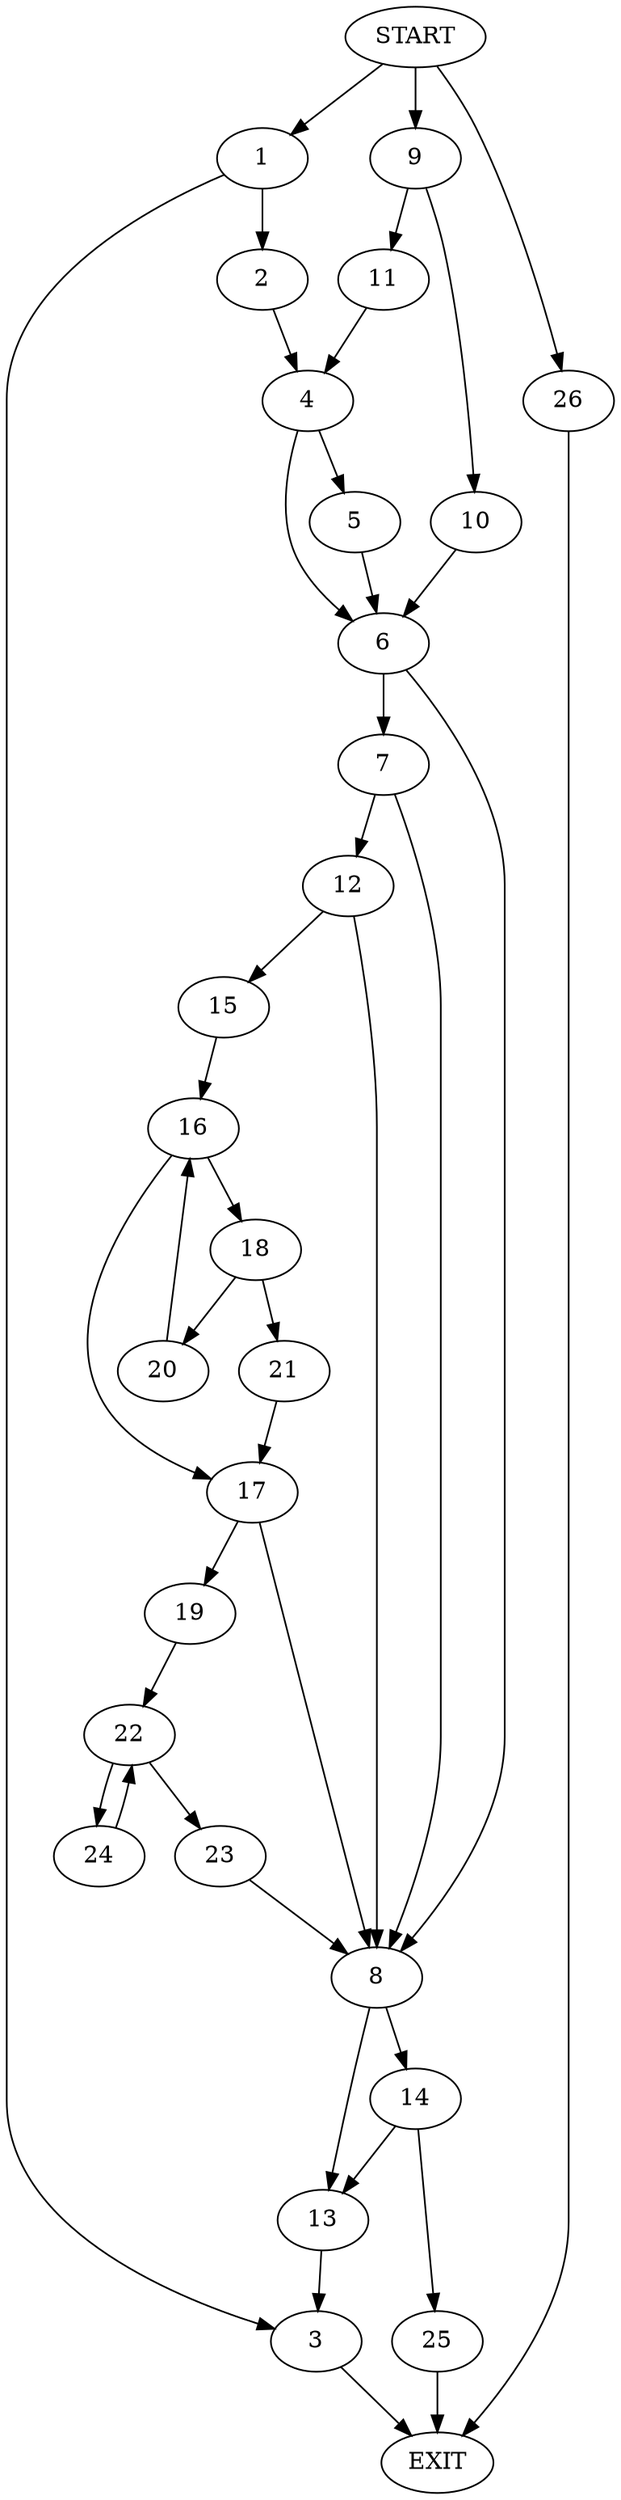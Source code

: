 digraph {
0 [label="START"]
27 [label="EXIT"]
0 -> 1
1 -> 2
1 -> 3
3 -> 27
2 -> 4
4 -> 5
4 -> 6
6 -> 7
6 -> 8
5 -> 6
0 -> 9
9 -> 10
9 -> 11
11 -> 4
10 -> 6
7 -> 8
7 -> 12
8 -> 13
8 -> 14
12 -> 8
12 -> 15
15 -> 16
16 -> 17
16 -> 18
17 -> 19
17 -> 8
18 -> 20
18 -> 21
20 -> 16
21 -> 17
19 -> 22
22 -> 23
22 -> 24
23 -> 8
24 -> 22
13 -> 3
14 -> 13
14 -> 25
25 -> 27
0 -> 26
26 -> 27
}
